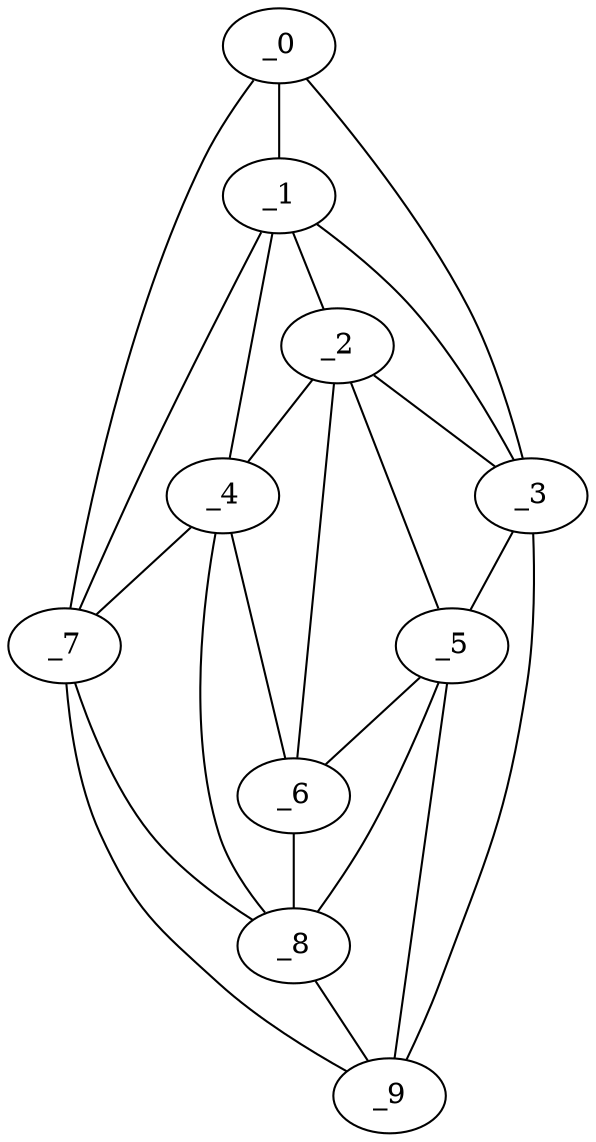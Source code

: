 graph "obj97__330.gxl" {
	_0	 [x=15,
		y=7];
	_1	 [x=55,
		y=18];
	_0 -- _1	 [valence=1];
	_3	 [x=86,
		y=10];
	_0 -- _3	 [valence=1];
	_7	 [x=97,
		y=68];
	_0 -- _7	 [valence=1];
	_2	 [x=84,
		y=20];
	_1 -- _2	 [valence=2];
	_1 -- _3	 [valence=2];
	_4	 [x=90,
		y=36];
	_1 -- _4	 [valence=2];
	_1 -- _7	 [valence=2];
	_2 -- _3	 [valence=2];
	_2 -- _4	 [valence=2];
	_5	 [x=91,
		y=15];
	_2 -- _5	 [valence=1];
	_6	 [x=91,
		y=25];
	_2 -- _6	 [valence=2];
	_3 -- _5	 [valence=1];
	_9	 [x=116,
		y=21];
	_3 -- _9	 [valence=1];
	_4 -- _6	 [valence=1];
	_4 -- _7	 [valence=2];
	_8	 [x=109,
		y=22];
	_4 -- _8	 [valence=2];
	_5 -- _6	 [valence=2];
	_5 -- _8	 [valence=1];
	_5 -- _9	 [valence=2];
	_6 -- _8	 [valence=1];
	_7 -- _8	 [valence=2];
	_7 -- _9	 [valence=1];
	_8 -- _9	 [valence=1];
}
